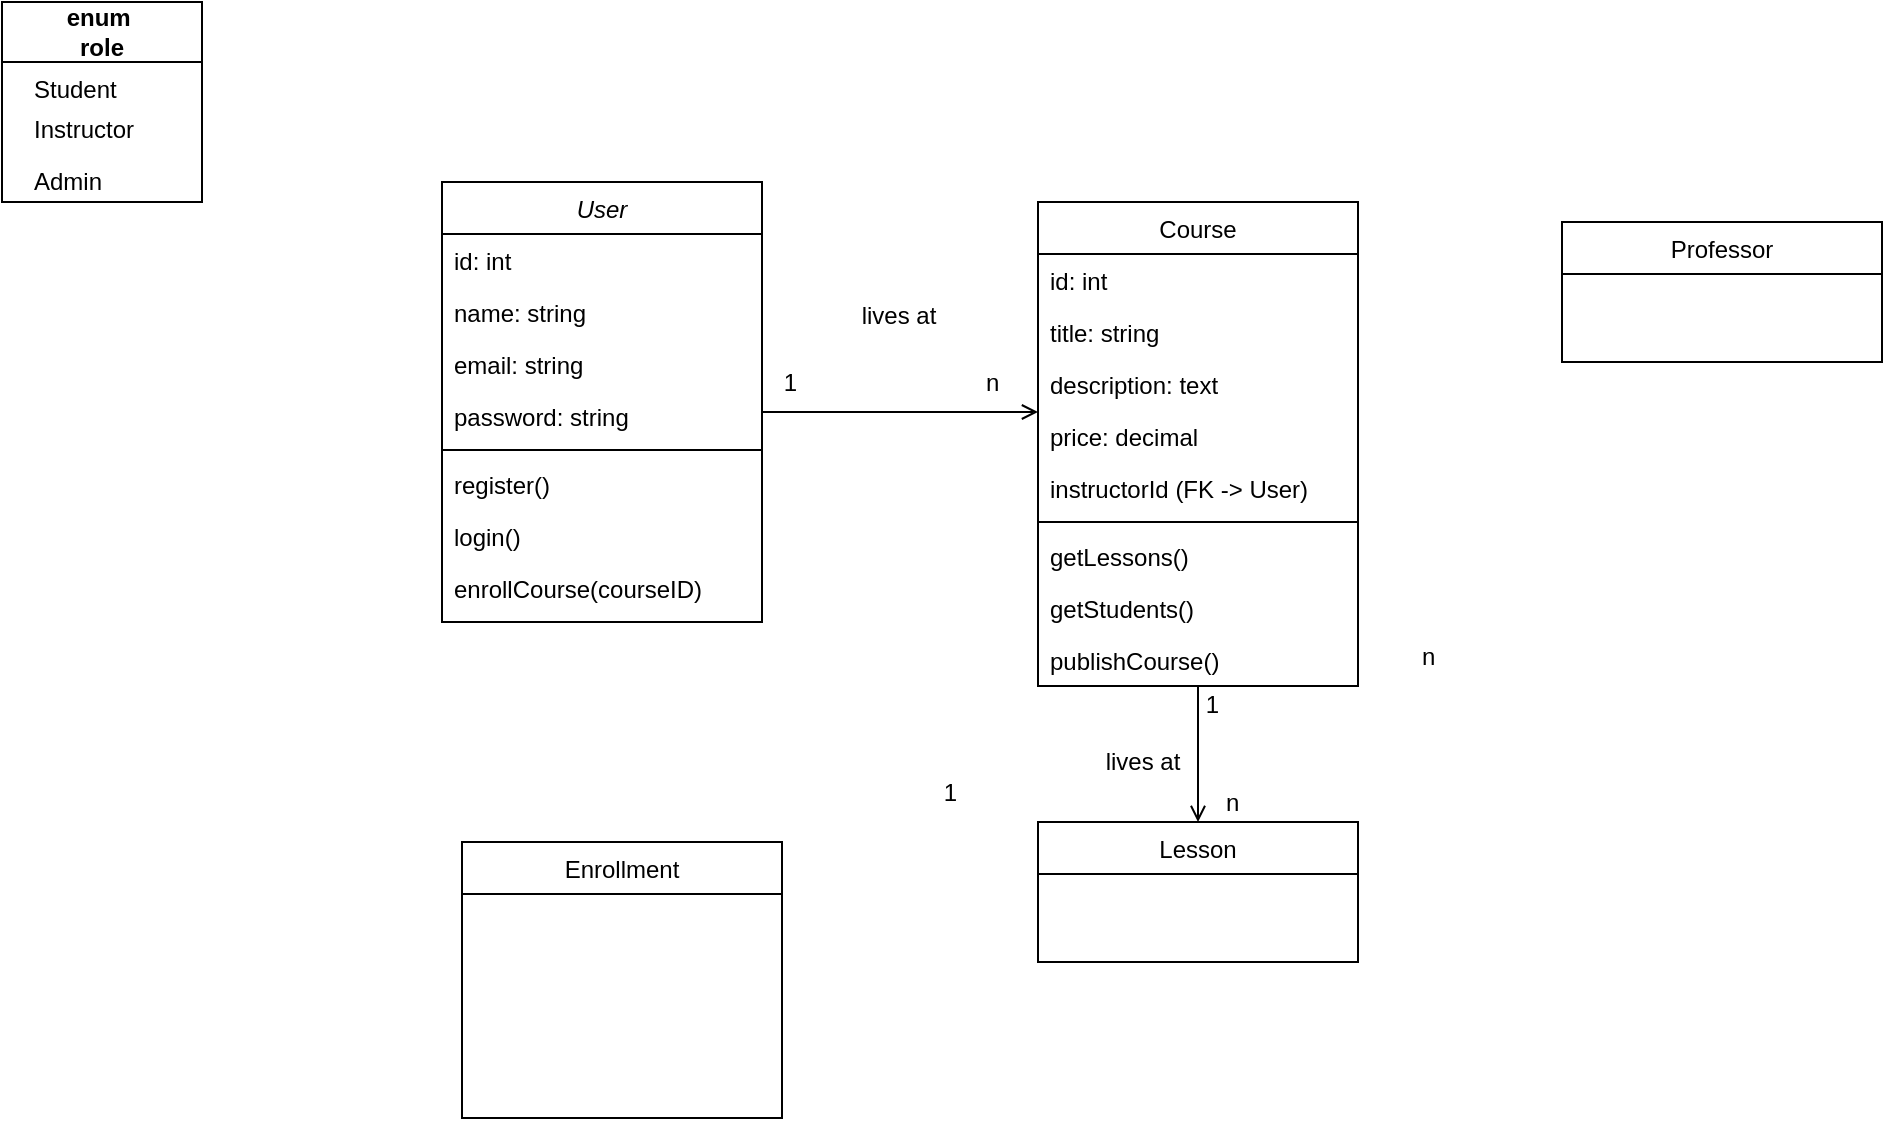 <mxfile version="26.0.15" pages="2">
  <diagram id="C5RBs43oDa-KdzZeNtuy" name="Class Diagram">
    <mxGraphModel dx="1580" dy="807" grid="1" gridSize="10" guides="1" tooltips="1" connect="1" arrows="1" fold="1" page="1" pageScale="1" pageWidth="827" pageHeight="1169" math="0" shadow="0">
      <root>
        <mxCell id="WIyWlLk6GJQsqaUBKTNV-0" />
        <mxCell id="WIyWlLk6GJQsqaUBKTNV-1" parent="WIyWlLk6GJQsqaUBKTNV-0" />
        <mxCell id="zkfFHV4jXpPFQw0GAbJ--0" value="User" style="swimlane;fontStyle=2;align=center;verticalAlign=top;childLayout=stackLayout;horizontal=1;startSize=26;horizontalStack=0;resizeParent=1;resizeLast=0;collapsible=1;marginBottom=0;rounded=0;shadow=0;strokeWidth=1;" parent="WIyWlLk6GJQsqaUBKTNV-1" vertex="1">
          <mxGeometry x="210" y="110" width="160" height="220" as="geometry">
            <mxRectangle x="230" y="140" width="160" height="26" as="alternateBounds" />
          </mxGeometry>
        </mxCell>
        <mxCell id="zkfFHV4jXpPFQw0GAbJ--1" value="id: int" style="text;align=left;verticalAlign=top;spacingLeft=4;spacingRight=4;overflow=hidden;rotatable=0;points=[[0,0.5],[1,0.5]];portConstraint=eastwest;" parent="zkfFHV4jXpPFQw0GAbJ--0" vertex="1">
          <mxGeometry y="26" width="160" height="26" as="geometry" />
        </mxCell>
        <mxCell id="zkfFHV4jXpPFQw0GAbJ--2" value="name: string" style="text;align=left;verticalAlign=top;spacingLeft=4;spacingRight=4;overflow=hidden;rotatable=0;points=[[0,0.5],[1,0.5]];portConstraint=eastwest;rounded=0;shadow=0;html=0;" parent="zkfFHV4jXpPFQw0GAbJ--0" vertex="1">
          <mxGeometry y="52" width="160" height="26" as="geometry" />
        </mxCell>
        <mxCell id="zkfFHV4jXpPFQw0GAbJ--3" value="email: string&#xa;" style="text;align=left;verticalAlign=top;spacingLeft=4;spacingRight=4;overflow=hidden;rotatable=0;points=[[0,0.5],[1,0.5]];portConstraint=eastwest;rounded=0;shadow=0;html=0;" parent="zkfFHV4jXpPFQw0GAbJ--0" vertex="1">
          <mxGeometry y="78" width="160" height="26" as="geometry" />
        </mxCell>
        <mxCell id="zkfFHV4jXpPFQw0GAbJ--5" value="password: string&#xa;" style="text;align=left;verticalAlign=top;spacingLeft=4;spacingRight=4;overflow=hidden;rotatable=0;points=[[0,0.5],[1,0.5]];portConstraint=eastwest;" parent="zkfFHV4jXpPFQw0GAbJ--0" vertex="1">
          <mxGeometry y="104" width="160" height="26" as="geometry" />
        </mxCell>
        <mxCell id="zkfFHV4jXpPFQw0GAbJ--4" value="" style="line;html=1;strokeWidth=1;align=left;verticalAlign=middle;spacingTop=-1;spacingLeft=3;spacingRight=3;rotatable=0;labelPosition=right;points=[];portConstraint=eastwest;" parent="zkfFHV4jXpPFQw0GAbJ--0" vertex="1">
          <mxGeometry y="130" width="160" height="8" as="geometry" />
        </mxCell>
        <mxCell id="JOvot5Ukd9QYRyfaCbU9-0" value="register()&#xa;" style="text;align=left;verticalAlign=top;spacingLeft=4;spacingRight=4;overflow=hidden;rotatable=0;points=[[0,0.5],[1,0.5]];portConstraint=eastwest;" parent="zkfFHV4jXpPFQw0GAbJ--0" vertex="1">
          <mxGeometry y="138" width="160" height="26" as="geometry" />
        </mxCell>
        <mxCell id="JOvot5Ukd9QYRyfaCbU9-5" value="login()&#xa;" style="text;align=left;verticalAlign=top;spacingLeft=4;spacingRight=4;overflow=hidden;rotatable=0;points=[[0,0.5],[1,0.5]];portConstraint=eastwest;" parent="zkfFHV4jXpPFQw0GAbJ--0" vertex="1">
          <mxGeometry y="164" width="160" height="26" as="geometry" />
        </mxCell>
        <mxCell id="JOvot5Ukd9QYRyfaCbU9-6" value="enrollCourse(courseID)" style="text;align=left;verticalAlign=top;spacingLeft=4;spacingRight=4;overflow=hidden;rotatable=0;points=[[0,0.5],[1,0.5]];portConstraint=eastwest;" parent="zkfFHV4jXpPFQw0GAbJ--0" vertex="1">
          <mxGeometry y="190" width="160" height="26" as="geometry" />
        </mxCell>
        <mxCell id="zkfFHV4jXpPFQw0GAbJ--6" value="Enrollment" style="swimlane;fontStyle=0;align=center;verticalAlign=top;childLayout=stackLayout;horizontal=1;startSize=26;horizontalStack=0;resizeParent=1;resizeLast=0;collapsible=1;marginBottom=0;rounded=0;shadow=0;strokeWidth=1;" parent="WIyWlLk6GJQsqaUBKTNV-1" vertex="1">
          <mxGeometry x="220" y="440" width="160" height="138" as="geometry">
            <mxRectangle x="120" y="360" width="160" height="26" as="alternateBounds" />
          </mxGeometry>
        </mxCell>
        <mxCell id="zkfFHV4jXpPFQw0GAbJ--13" value="Professor" style="swimlane;fontStyle=0;align=center;verticalAlign=top;childLayout=stackLayout;horizontal=1;startSize=26;horizontalStack=0;resizeParent=1;resizeLast=0;collapsible=1;marginBottom=0;rounded=0;shadow=0;strokeWidth=1;" parent="WIyWlLk6GJQsqaUBKTNV-1" vertex="1">
          <mxGeometry x="770" y="130" width="160" height="70" as="geometry">
            <mxRectangle x="340" y="380" width="170" height="26" as="alternateBounds" />
          </mxGeometry>
        </mxCell>
        <mxCell id="zkfFHV4jXpPFQw0GAbJ--17" value="Course" style="swimlane;fontStyle=0;align=center;verticalAlign=top;childLayout=stackLayout;horizontal=1;startSize=26;horizontalStack=0;resizeParent=1;resizeLast=0;collapsible=1;marginBottom=0;rounded=0;shadow=0;strokeWidth=1;" parent="WIyWlLk6GJQsqaUBKTNV-1" vertex="1">
          <mxGeometry x="508" y="120" width="160" height="242" as="geometry">
            <mxRectangle x="550" y="140" width="160" height="26" as="alternateBounds" />
          </mxGeometry>
        </mxCell>
        <mxCell id="zkfFHV4jXpPFQw0GAbJ--18" value="id: int&#xa;" style="text;align=left;verticalAlign=top;spacingLeft=4;spacingRight=4;overflow=hidden;rotatable=0;points=[[0,0.5],[1,0.5]];portConstraint=eastwest;" parent="zkfFHV4jXpPFQw0GAbJ--17" vertex="1">
          <mxGeometry y="26" width="160" height="26" as="geometry" />
        </mxCell>
        <mxCell id="zkfFHV4jXpPFQw0GAbJ--19" value="title: string" style="text;align=left;verticalAlign=top;spacingLeft=4;spacingRight=4;overflow=hidden;rotatable=0;points=[[0,0.5],[1,0.5]];portConstraint=eastwest;rounded=0;shadow=0;html=0;" parent="zkfFHV4jXpPFQw0GAbJ--17" vertex="1">
          <mxGeometry y="52" width="160" height="26" as="geometry" />
        </mxCell>
        <mxCell id="zkfFHV4jXpPFQw0GAbJ--20" value="description: text" style="text;align=left;verticalAlign=top;spacingLeft=4;spacingRight=4;overflow=hidden;rotatable=0;points=[[0,0.5],[1,0.5]];portConstraint=eastwest;rounded=0;shadow=0;html=0;" parent="zkfFHV4jXpPFQw0GAbJ--17" vertex="1">
          <mxGeometry y="78" width="160" height="26" as="geometry" />
        </mxCell>
        <mxCell id="zkfFHV4jXpPFQw0GAbJ--21" value="price: decimal" style="text;align=left;verticalAlign=top;spacingLeft=4;spacingRight=4;overflow=hidden;rotatable=0;points=[[0,0.5],[1,0.5]];portConstraint=eastwest;rounded=0;shadow=0;html=0;" parent="zkfFHV4jXpPFQw0GAbJ--17" vertex="1">
          <mxGeometry y="104" width="160" height="26" as="geometry" />
        </mxCell>
        <mxCell id="zkfFHV4jXpPFQw0GAbJ--22" value="instructorId (FK -&gt; User)" style="text;align=left;verticalAlign=top;spacingLeft=4;spacingRight=4;overflow=hidden;rotatable=0;points=[[0,0.5],[1,0.5]];portConstraint=eastwest;rounded=0;shadow=0;html=0;" parent="zkfFHV4jXpPFQw0GAbJ--17" vertex="1">
          <mxGeometry y="130" width="160" height="26" as="geometry" />
        </mxCell>
        <mxCell id="zkfFHV4jXpPFQw0GAbJ--23" value="" style="line;html=1;strokeWidth=1;align=left;verticalAlign=middle;spacingTop=-1;spacingLeft=3;spacingRight=3;rotatable=0;labelPosition=right;points=[];portConstraint=eastwest;" parent="zkfFHV4jXpPFQw0GAbJ--17" vertex="1">
          <mxGeometry y="156" width="160" height="8" as="geometry" />
        </mxCell>
        <mxCell id="zkfFHV4jXpPFQw0GAbJ--24" value="getLessons()" style="text;align=left;verticalAlign=top;spacingLeft=4;spacingRight=4;overflow=hidden;rotatable=0;points=[[0,0.5],[1,0.5]];portConstraint=eastwest;" parent="zkfFHV4jXpPFQw0GAbJ--17" vertex="1">
          <mxGeometry y="164" width="160" height="26" as="geometry" />
        </mxCell>
        <mxCell id="zkfFHV4jXpPFQw0GAbJ--25" value="getStudents()" style="text;align=left;verticalAlign=top;spacingLeft=4;spacingRight=4;overflow=hidden;rotatable=0;points=[[0,0.5],[1,0.5]];portConstraint=eastwest;" parent="zkfFHV4jXpPFQw0GAbJ--17" vertex="1">
          <mxGeometry y="190" width="160" height="26" as="geometry" />
        </mxCell>
        <mxCell id="JOvot5Ukd9QYRyfaCbU9-8" value="publishCourse()" style="text;align=left;verticalAlign=top;spacingLeft=4;spacingRight=4;overflow=hidden;rotatable=0;points=[[0,0.5],[1,0.5]];portConstraint=eastwest;" parent="zkfFHV4jXpPFQw0GAbJ--17" vertex="1">
          <mxGeometry y="216" width="160" height="24" as="geometry" />
        </mxCell>
        <mxCell id="zkfFHV4jXpPFQw0GAbJ--26" value="" style="endArrow=open;shadow=0;strokeWidth=1;rounded=0;curved=0;endFill=1;edgeStyle=elbowEdgeStyle;elbow=vertical;" parent="WIyWlLk6GJQsqaUBKTNV-1" source="zkfFHV4jXpPFQw0GAbJ--0" target="zkfFHV4jXpPFQw0GAbJ--17" edge="1">
          <mxGeometry x="0.5" y="41" relative="1" as="geometry">
            <mxPoint x="380" y="192" as="sourcePoint" />
            <mxPoint x="540" y="192" as="targetPoint" />
            <mxPoint x="-40" y="32" as="offset" />
          </mxGeometry>
        </mxCell>
        <mxCell id="zkfFHV4jXpPFQw0GAbJ--27" value="n" style="resizable=0;align=left;verticalAlign=bottom;labelBackgroundColor=none;fontSize=12;" parent="zkfFHV4jXpPFQw0GAbJ--26" connectable="0" vertex="1">
          <mxGeometry x="-1" relative="1" as="geometry">
            <mxPoint x="110" y="-6" as="offset" />
          </mxGeometry>
        </mxCell>
        <mxCell id="zkfFHV4jXpPFQw0GAbJ--28" value="1" style="resizable=0;align=right;verticalAlign=bottom;labelBackgroundColor=none;fontSize=12;" parent="zkfFHV4jXpPFQw0GAbJ--26" connectable="0" vertex="1">
          <mxGeometry x="1" relative="1" as="geometry">
            <mxPoint x="-119" y="-6" as="offset" />
          </mxGeometry>
        </mxCell>
        <mxCell id="zkfFHV4jXpPFQw0GAbJ--29" value="lives at" style="text;html=1;resizable=0;points=[];;align=center;verticalAlign=middle;labelBackgroundColor=none;rounded=0;shadow=0;strokeWidth=1;fontSize=12;" parent="zkfFHV4jXpPFQw0GAbJ--26" vertex="1" connectable="0">
          <mxGeometry x="0.5" y="49" relative="1" as="geometry">
            <mxPoint x="-36" y="1" as="offset" />
          </mxGeometry>
        </mxCell>
        <mxCell id="JOvot5Ukd9QYRyfaCbU9-1" value="enum&amp;nbsp;&lt;div&gt;role&lt;/div&gt;" style="swimlane;whiteSpace=wrap;html=1;startSize=30;" parent="WIyWlLk6GJQsqaUBKTNV-1" vertex="1">
          <mxGeometry x="-10" y="20" width="100" height="100" as="geometry" />
        </mxCell>
        <mxCell id="JOvot5Ukd9QYRyfaCbU9-2" value="Student" style="text;align=left;verticalAlign=top;spacingLeft=4;spacingRight=4;overflow=hidden;rotatable=0;points=[[0,0.5],[1,0.5]];portConstraint=eastwest;" parent="JOvot5Ukd9QYRyfaCbU9-1" vertex="1">
          <mxGeometry x="10" y="30" width="140" height="26" as="geometry" />
        </mxCell>
        <mxCell id="JOvot5Ukd9QYRyfaCbU9-3" value="Instructor" style="text;align=left;verticalAlign=top;spacingLeft=4;spacingRight=4;overflow=hidden;rotatable=0;points=[[0,0.5],[1,0.5]];portConstraint=eastwest;" parent="JOvot5Ukd9QYRyfaCbU9-1" vertex="1">
          <mxGeometry x="10" y="50" width="140" height="26" as="geometry" />
        </mxCell>
        <mxCell id="JOvot5Ukd9QYRyfaCbU9-4" value="Admin" style="text;align=left;verticalAlign=top;spacingLeft=4;spacingRight=4;overflow=hidden;rotatable=0;points=[[0,0.5],[1,0.5]];portConstraint=eastwest;" parent="JOvot5Ukd9QYRyfaCbU9-1" vertex="1">
          <mxGeometry x="10" y="76" width="140" height="26" as="geometry" />
        </mxCell>
        <mxCell id="0JLZTjZ59m7bh4eSL_Ry-0" value="Lesson" style="swimlane;fontStyle=0;align=center;verticalAlign=top;childLayout=stackLayout;horizontal=1;startSize=26;horizontalStack=0;resizeParent=1;resizeLast=0;collapsible=1;marginBottom=0;rounded=0;shadow=0;strokeWidth=1;" parent="WIyWlLk6GJQsqaUBKTNV-1" vertex="1">
          <mxGeometry x="508" y="430" width="160" height="70" as="geometry">
            <mxRectangle x="340" y="380" width="170" height="26" as="alternateBounds" />
          </mxGeometry>
        </mxCell>
        <mxCell id="Jk6JrIqLXb3THtXyj_Au-1" value="1" style="resizable=0;align=right;verticalAlign=bottom;labelBackgroundColor=none;fontSize=12;" connectable="0" vertex="1" parent="WIyWlLk6GJQsqaUBKTNV-1">
          <mxGeometry x="600.001" y="380.001" as="geometry" />
        </mxCell>
        <mxCell id="Jk6JrIqLXb3THtXyj_Au-2" value="n" style="resizable=0;align=left;verticalAlign=bottom;labelBackgroundColor=none;fontSize=12;" connectable="0" vertex="1" parent="WIyWlLk6GJQsqaUBKTNV-1">
          <mxGeometry x="600" y="429.001" as="geometry" />
        </mxCell>
        <mxCell id="Jk6JrIqLXb3THtXyj_Au-7" value="" style="endArrow=open;shadow=0;strokeWidth=1;rounded=0;curved=0;endFill=1;edgeStyle=elbowEdgeStyle;elbow=vertical;entryX=0.5;entryY=0;entryDx=0;entryDy=0;exitX=0.5;exitY=1;exitDx=0;exitDy=0;" edge="1" parent="WIyWlLk6GJQsqaUBKTNV-1" source="zkfFHV4jXpPFQw0GAbJ--17" target="0JLZTjZ59m7bh4eSL_Ry-0">
          <mxGeometry x="0.5" y="41" relative="1" as="geometry">
            <mxPoint x="570" y="370" as="sourcePoint" />
            <mxPoint x="528" y="245" as="targetPoint" />
            <mxPoint x="-40" y="32" as="offset" />
          </mxGeometry>
        </mxCell>
        <mxCell id="Jk6JrIqLXb3THtXyj_Au-8" value="n" style="resizable=0;align=left;verticalAlign=bottom;labelBackgroundColor=none;fontSize=12;" connectable="0" vertex="1" parent="Jk6JrIqLXb3THtXyj_Au-7">
          <mxGeometry x="-1" relative="1" as="geometry">
            <mxPoint x="110" y="-6" as="offset" />
          </mxGeometry>
        </mxCell>
        <mxCell id="Jk6JrIqLXb3THtXyj_Au-9" value="1" style="resizable=0;align=right;verticalAlign=bottom;labelBackgroundColor=none;fontSize=12;" connectable="0" vertex="1" parent="Jk6JrIqLXb3THtXyj_Au-7">
          <mxGeometry x="1" relative="1" as="geometry">
            <mxPoint x="-119" y="-6" as="offset" />
          </mxGeometry>
        </mxCell>
        <mxCell id="Jk6JrIqLXb3THtXyj_Au-10" value="lives at" style="text;html=1;resizable=0;points=[];;align=center;verticalAlign=middle;labelBackgroundColor=none;rounded=0;shadow=0;strokeWidth=1;fontSize=12;" vertex="1" connectable="0" parent="Jk6JrIqLXb3THtXyj_Au-7">
          <mxGeometry x="0.5" y="49" relative="1" as="geometry">
            <mxPoint x="-77" y="-13" as="offset" />
          </mxGeometry>
        </mxCell>
      </root>
    </mxGraphModel>
  </diagram>
  <diagram id="wVqwEmTkkPE_hwZmcoql" name="User Case">
    <mxGraphModel dx="1333" dy="953" grid="0" gridSize="10" guides="1" tooltips="1" connect="1" arrows="1" fold="1" page="0" pageScale="1" pageWidth="850" pageHeight="1100" math="0" shadow="0">
      <root>
        <mxCell id="0" />
        <mxCell id="1" parent="0" />
        <mxCell id="ujSI95docjgdkhQK6sz3-1" value="student" style="shape=umlActor;verticalLabelPosition=bottom;verticalAlign=top;html=1;outlineConnect=0;" vertex="1" parent="1">
          <mxGeometry x="-76" y="144" width="30" height="60" as="geometry" />
        </mxCell>
        <mxCell id="ujSI95docjgdkhQK6sz3-2" value="log in" style="ellipse;whiteSpace=wrap;html=1;" vertex="1" parent="1">
          <mxGeometry x="39" y="184" width="120" height="80" as="geometry" />
        </mxCell>
        <mxCell id="ujSI95docjgdkhQK6sz3-3" value="" style="endArrow=none;html=1;rounded=0;fontSize=12;startSize=8;endSize=8;curved=1;entryX=0.013;entryY=0.394;entryDx=0;entryDy=0;entryPerimeter=0;" edge="1" parent="1" source="ujSI95docjgdkhQK6sz3-1" target="ujSI95docjgdkhQK6sz3-2">
          <mxGeometry width="50" height="50" relative="1" as="geometry">
            <mxPoint x="-17" y="187" as="sourcePoint" />
            <mxPoint x="33" y="137" as="targetPoint" />
          </mxGeometry>
        </mxCell>
        <mxCell id="ujSI95docjgdkhQK6sz3-4" value="register" style="ellipse;whiteSpace=wrap;html=1;" vertex="1" parent="1">
          <mxGeometry x="24" y="82" width="120" height="80" as="geometry" />
        </mxCell>
        <mxCell id="ujSI95docjgdkhQK6sz3-5" value="" style="endArrow=none;html=1;rounded=0;fontSize=12;startSize=8;endSize=8;curved=1;exitX=1;exitY=0.333;exitDx=0;exitDy=0;exitPerimeter=0;" edge="1" parent="1" source="ujSI95docjgdkhQK6sz3-1" target="ujSI95docjgdkhQK6sz3-4">
          <mxGeometry width="50" height="50" relative="1" as="geometry">
            <mxPoint x="79" y="201" as="sourcePoint" />
            <mxPoint x="129" y="151" as="targetPoint" />
          </mxGeometry>
        </mxCell>
        <mxCell id="ujSI95docjgdkhQK6sz3-6" value="" style="endArrow=none;html=1;rounded=0;fontSize=12;startSize=8;endSize=8;curved=1;entryX=0.5;entryY=1;entryDx=0;entryDy=0;exitX=0.5;exitY=0;exitDx=0;exitDy=0;" edge="1" parent="1" source="ujSI95docjgdkhQK6sz3-2" target="ujSI95docjgdkhQK6sz3-4">
          <mxGeometry width="50" height="50" relative="1" as="geometry">
            <mxPoint x="90" y="182" as="sourcePoint" />
            <mxPoint x="129" y="151" as="targetPoint" />
          </mxGeometry>
        </mxCell>
        <mxCell id="ujSI95docjgdkhQK6sz3-8" value="browse course" style="ellipse;whiteSpace=wrap;html=1;" vertex="1" parent="1">
          <mxGeometry x="36" y="296" width="120" height="80" as="geometry" />
        </mxCell>
        <mxCell id="ujSI95docjgdkhQK6sz3-9" value="" style="endArrow=none;html=1;rounded=0;fontSize=12;startSize=8;endSize=8;curved=1;entryX=0.5;entryY=1;entryDx=0;entryDy=0;" edge="1" parent="1" source="ujSI95docjgdkhQK6sz3-8" target="ujSI95docjgdkhQK6sz3-2">
          <mxGeometry width="50" height="50" relative="1" as="geometry">
            <mxPoint x="99" y="309" as="sourcePoint" />
            <mxPoint x="149" y="259" as="targetPoint" />
          </mxGeometry>
        </mxCell>
        <mxCell id="ujSI95docjgdkhQK6sz3-10" value="pay for course" style="ellipse;whiteSpace=wrap;html=1;" vertex="1" parent="1">
          <mxGeometry x="92" y="427" width="120" height="80" as="geometry" />
        </mxCell>
        <mxCell id="ujSI95docjgdkhQK6sz3-11" value="" style="endArrow=none;html=1;rounded=0;fontSize=12;startSize=8;endSize=8;curved=1;entryX=0.5;entryY=1;entryDx=0;entryDy=0;exitX=0.5;exitY=0;exitDx=0;exitDy=0;" edge="1" parent="1" source="ujSI95docjgdkhQK6sz3-10" target="ujSI95docjgdkhQK6sz3-8">
          <mxGeometry width="50" height="50" relative="1" as="geometry">
            <mxPoint x="99" y="413" as="sourcePoint" />
            <mxPoint x="149" y="363" as="targetPoint" />
          </mxGeometry>
        </mxCell>
        <mxCell id="ujSI95docjgdkhQK6sz3-12" value="" style="ellipse;whiteSpace=wrap;html=1;rotation=90;" vertex="1" parent="1">
          <mxGeometry x="-175" y="304" width="120" height="80" as="geometry" />
        </mxCell>
        <mxCell id="ujSI95docjgdkhQK6sz3-13" value="" style="endArrow=none;html=1;rounded=0;fontSize=12;startSize=8;endSize=8;curved=1;exitX=0;exitY=1;exitDx=0;exitDy=0;entryX=0;entryY=0;entryDx=0;entryDy=0;" edge="1" parent="1" source="ujSI95docjgdkhQK6sz3-12" target="ujSI95docjgdkhQK6sz3-12">
          <mxGeometry width="50" height="50" relative="1" as="geometry">
            <mxPoint x="75" y="375" as="sourcePoint" />
            <mxPoint x="125" y="325" as="targetPoint" />
          </mxGeometry>
        </mxCell>
        <mxCell id="ujSI95docjgdkhQK6sz3-14" value="" style="endArrow=none;html=1;rounded=0;fontSize=12;startSize=8;endSize=8;curved=1;exitX=0.299;exitY=0.963;exitDx=0;exitDy=0;exitPerimeter=0;" edge="1" parent="1" source="ujSI95docjgdkhQK6sz3-12">
          <mxGeometry width="50" height="50" relative="1" as="geometry">
            <mxPoint x="75" y="375" as="sourcePoint" />
            <mxPoint x="-178" y="321" as="targetPoint" />
          </mxGeometry>
        </mxCell>
        <mxCell id="ujSI95docjgdkhQK6sz3-15" value="" style="endArrow=none;html=1;rounded=0;fontSize=12;startSize=8;endSize=8;curved=1;exitX=0.299;exitY=0.963;exitDx=0;exitDy=0;exitPerimeter=0;" edge="1" parent="1">
          <mxGeometry width="50" height="50" relative="1" as="geometry">
            <mxPoint x="-155" y="343.5" as="sourcePoint" />
            <mxPoint x="-181" y="344.5" as="targetPoint" />
          </mxGeometry>
        </mxCell>
        <mxCell id="ujSI95docjgdkhQK6sz3-16" value="" style="endArrow=none;html=1;rounded=0;fontSize=12;startSize=8;endSize=8;curved=1;exitX=0.299;exitY=0.963;exitDx=0;exitDy=0;exitPerimeter=0;" edge="1" parent="1">
          <mxGeometry width="50" height="50" relative="1" as="geometry">
            <mxPoint x="-152" y="367" as="sourcePoint" />
            <mxPoint x="-178" y="368" as="targetPoint" />
          </mxGeometry>
        </mxCell>
        <mxCell id="ujSI95docjgdkhQK6sz3-17" value="" style="endArrow=none;html=1;rounded=0;fontSize=12;startSize=8;endSize=8;curved=1;" edge="1" parent="1">
          <mxGeometry width="50" height="50" relative="1" as="geometry">
            <mxPoint x="-51" y="319" as="sourcePoint" />
            <mxPoint x="-79" y="319" as="targetPoint" />
          </mxGeometry>
        </mxCell>
        <mxCell id="ujSI95docjgdkhQK6sz3-18" value="" style="endArrow=none;html=1;rounded=0;fontSize=12;startSize=8;endSize=8;curved=1;" edge="1" parent="1">
          <mxGeometry width="50" height="50" relative="1" as="geometry">
            <mxPoint x="-47" y="340" as="sourcePoint" />
            <mxPoint x="-75" y="340" as="targetPoint" />
          </mxGeometry>
        </mxCell>
        <mxCell id="ujSI95docjgdkhQK6sz3-19" value="" style="endArrow=none;html=1;rounded=0;fontSize=12;startSize=8;endSize=8;curved=1;" edge="1" parent="1">
          <mxGeometry width="50" height="50" relative="1" as="geometry">
            <mxPoint x="-50" y="366" as="sourcePoint" />
            <mxPoint x="-78" y="366" as="targetPoint" />
          </mxGeometry>
        </mxCell>
        <mxCell id="ujSI95docjgdkhQK6sz3-20" value="" style="endArrow=none;html=1;rounded=0;fontSize=12;startSize=8;endSize=8;curved=1;exitX=1;exitY=1;exitDx=0;exitDy=0;" edge="1" parent="1" source="ujSI95docjgdkhQK6sz3-12">
          <mxGeometry width="50" height="50" relative="1" as="geometry">
            <mxPoint x="-64" y="351" as="sourcePoint" />
            <mxPoint x="-114" y="301" as="targetPoint" />
            <Array as="points">
              <mxPoint x="-117" y="355" />
            </Array>
          </mxGeometry>
        </mxCell>
        <mxCell id="ujSI95docjgdkhQK6sz3-21" value="" style="endArrow=none;html=1;rounded=0;fontSize=12;startSize=8;endSize=8;curved=1;exitX=1;exitY=0;exitDx=0;exitDy=0;horizontal=1;" edge="1" parent="1" source="ujSI95docjgdkhQK6sz3-12">
          <mxGeometry width="50" height="50" relative="1" as="geometry">
            <mxPoint x="-132" y="397" as="sourcePoint" />
            <mxPoint x="-113" y="303" as="targetPoint" />
            <Array as="points">
              <mxPoint x="-106" y="366" />
            </Array>
          </mxGeometry>
        </mxCell>
        <mxCell id="ujSI95docjgdkhQK6sz3-22" value="" style="endArrow=none;html=1;rounded=0;fontSize=12;startSize=8;endSize=8;curved=1;exitX=0.012;exitY=0.385;exitDx=0;exitDy=0;exitPerimeter=0;" edge="1" parent="1" source="ujSI95docjgdkhQK6sz3-12">
          <mxGeometry width="50" height="50" relative="1" as="geometry">
            <mxPoint x="-89" y="331" as="sourcePoint" />
            <mxPoint x="-90" y="264" as="targetPoint" />
            <Array as="points">
              <mxPoint x="-103" y="273" />
            </Array>
          </mxGeometry>
        </mxCell>
        <mxCell id="ujSI95docjgdkhQK6sz3-23" value="" style="endArrow=none;html=1;rounded=0;fontSize=12;startSize=8;endSize=8;curved=1;exitX=0.012;exitY=0.385;exitDx=0;exitDy=0;exitPerimeter=0;" edge="1" parent="1">
          <mxGeometry width="50" height="50" relative="1" as="geometry">
            <mxPoint x="-126" y="287" as="sourcePoint" />
            <mxPoint x="-136" y="262" as="targetPoint" />
            <Array as="points">
              <mxPoint x="-123" y="275" />
            </Array>
          </mxGeometry>
        </mxCell>
        <mxCell id="ujSI95docjgdkhQK6sz3-24" value="view vid" style="ellipse;whiteSpace=wrap;html=1;" vertex="1" parent="1">
          <mxGeometry x="265" y="419" width="120" height="80" as="geometry" />
        </mxCell>
        <mxCell id="ujSI95docjgdkhQK6sz3-25" value="" style="endArrow=none;html=1;rounded=0;fontSize=12;startSize=8;endSize=8;curved=1;entryX=0;entryY=0.5;entryDx=0;entryDy=0;exitX=1;exitY=0.5;exitDx=0;exitDy=0;" edge="1" parent="1" source="ujSI95docjgdkhQK6sz3-10" target="ujSI95docjgdkhQK6sz3-24">
          <mxGeometry width="50" height="50" relative="1" as="geometry">
            <mxPoint x="171" y="439" as="sourcePoint" />
            <mxPoint x="221" y="389" as="targetPoint" />
          </mxGeometry>
        </mxCell>
        <mxCell id="ujSI95docjgdkhQK6sz3-26" value="view doc" style="ellipse;whiteSpace=wrap;html=1;" vertex="1" parent="1">
          <mxGeometry x="183" y="521" width="120" height="80" as="geometry" />
        </mxCell>
        <mxCell id="ujSI95docjgdkhQK6sz3-27" value="" style="endArrow=none;html=1;rounded=0;fontSize=12;startSize=8;endSize=8;curved=1;entryX=0;entryY=0;entryDx=0;entryDy=0;exitX=0.5;exitY=1;exitDx=0;exitDy=0;" edge="1" parent="1" source="ujSI95docjgdkhQK6sz3-10" target="ujSI95docjgdkhQK6sz3-26">
          <mxGeometry width="50" height="50" relative="1" as="geometry">
            <mxPoint x="171" y="439" as="sourcePoint" />
            <mxPoint x="221" y="389" as="targetPoint" />
          </mxGeometry>
        </mxCell>
        <mxCell id="ujSI95docjgdkhQK6sz3-28" value="professer" style="shape=umlActor;verticalLabelPosition=bottom;verticalAlign=top;html=1;outlineConnect=0;" vertex="1" parent="1">
          <mxGeometry x="612" y="242" width="30" height="60" as="geometry" />
        </mxCell>
        <mxCell id="ujSI95docjgdkhQK6sz3-31" value="register course" style="ellipse;whiteSpace=wrap;html=1;" vertex="1" parent="1">
          <mxGeometry x="424" y="239" width="120" height="80" as="geometry" />
        </mxCell>
        <mxCell id="ujSI95docjgdkhQK6sz3-32" value="admin" style="shape=umlActor;verticalLabelPosition=bottom;verticalAlign=top;html=1;outlineConnect=0;" vertex="1" parent="1">
          <mxGeometry x="409" y="25" width="30" height="60" as="geometry" />
        </mxCell>
        <mxCell id="ujSI95docjgdkhQK6sz3-33" value="" style="endArrow=none;html=1;rounded=0;fontSize=12;startSize=8;endSize=8;curved=1;entryX=0.267;entryY=0.055;entryDx=0;entryDy=0;entryPerimeter=0;" edge="1" parent="1" source="ujSI95docjgdkhQK6sz3-32" target="ujSI95docjgdkhQK6sz3-31">
          <mxGeometry width="50" height="50" relative="1" as="geometry">
            <mxPoint x="394" y="217" as="sourcePoint" />
            <mxPoint x="444" y="167" as="targetPoint" />
          </mxGeometry>
        </mxCell>
        <mxCell id="ujSI95docjgdkhQK6sz3-34" value="approve course" style="text;html=1;align=center;verticalAlign=middle;resizable=0;points=[];autosize=1;strokeColor=none;fillColor=none;fontSize=16;" vertex="1" parent="1">
          <mxGeometry x="445" y="144" width="128" height="31" as="geometry" />
        </mxCell>
        <mxCell id="ujSI95docjgdkhQK6sz3-37" value="" style="endArrow=none;html=1;rounded=0;fontSize=12;startSize=8;endSize=8;curved=1;exitX=0.997;exitY=0.456;exitDx=0;exitDy=0;exitPerimeter=0;" edge="1" parent="1" source="ujSI95docjgdkhQK6sz3-31" target="ujSI95docjgdkhQK6sz3-28">
          <mxGeometry width="50" height="50" relative="1" as="geometry">
            <mxPoint x="545" y="278" as="sourcePoint" />
            <mxPoint x="617" y="252" as="targetPoint" />
          </mxGeometry>
        </mxCell>
        <mxCell id="ujSI95docjgdkhQK6sz3-38" value="" style="endArrow=none;html=1;rounded=0;fontSize=12;startSize=8;endSize=8;curved=1;exitX=0.775;exitY=0.075;exitDx=0;exitDy=0;exitPerimeter=0;" edge="1" parent="1" source="ujSI95docjgdkhQK6sz3-10" target="ujSI95docjgdkhQK6sz3-32">
          <mxGeometry width="50" height="50" relative="1" as="geometry">
            <mxPoint x="379" y="305" as="sourcePoint" />
            <mxPoint x="429" y="255" as="targetPoint" />
          </mxGeometry>
        </mxCell>
        <mxCell id="ujSI95docjgdkhQK6sz3-39" value="confirm payment" style="text;html=1;align=center;verticalAlign=middle;whiteSpace=wrap;rounded=0;" vertex="1" parent="1">
          <mxGeometry x="279" y="272" width="60" height="30" as="geometry" />
        </mxCell>
      </root>
    </mxGraphModel>
  </diagram>
</mxfile>
